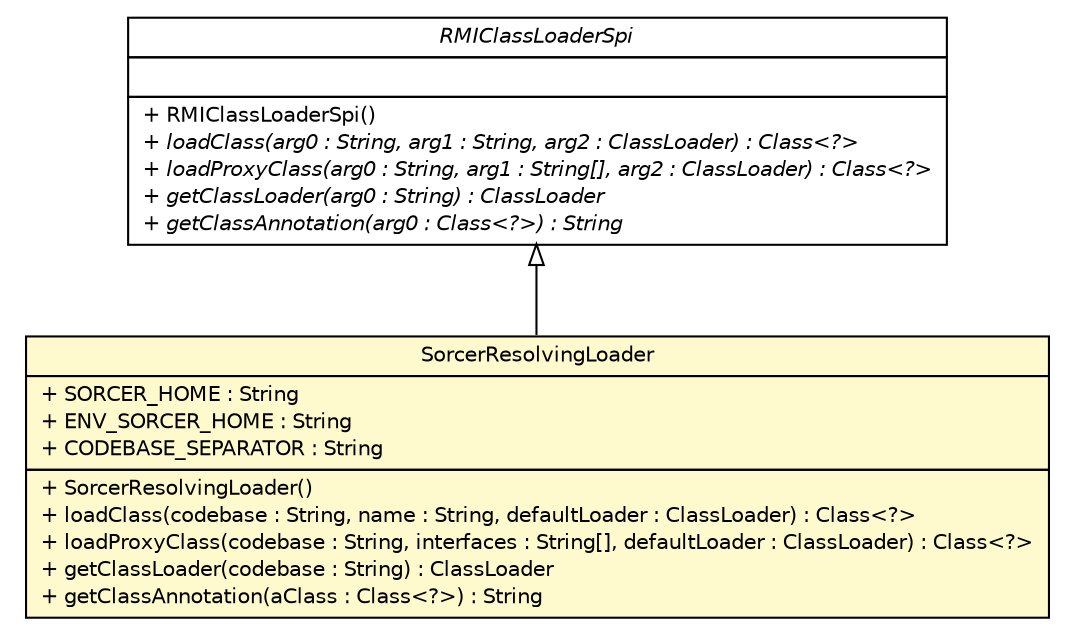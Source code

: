 #!/usr/local/bin/dot
#
# Class diagram 
# Generated by UMLGraph version R5_6 (http://www.umlgraph.org/)
#

digraph G {
	edge [fontname="Helvetica",fontsize=10,labelfontname="Helvetica",labelfontsize=10];
	node [fontname="Helvetica",fontsize=10,shape=plaintext];
	nodesep=0.25;
	ranksep=0.5;
	// sorcer.rio.rmi.SorcerResolvingLoader
	c520762 [label=<<table title="sorcer.rio.rmi.SorcerResolvingLoader" border="0" cellborder="1" cellspacing="0" cellpadding="2" port="p" bgcolor="lemonChiffon" href="./SorcerResolvingLoader.html">
		<tr><td><table border="0" cellspacing="0" cellpadding="1">
<tr><td align="center" balign="center"> SorcerResolvingLoader </td></tr>
		</table></td></tr>
		<tr><td><table border="0" cellspacing="0" cellpadding="1">
<tr><td align="left" balign="left"> + SORCER_HOME : String </td></tr>
<tr><td align="left" balign="left"> + ENV_SORCER_HOME : String </td></tr>
<tr><td align="left" balign="left"> + CODEBASE_SEPARATOR : String </td></tr>
		</table></td></tr>
		<tr><td><table border="0" cellspacing="0" cellpadding="1">
<tr><td align="left" balign="left"> + SorcerResolvingLoader() </td></tr>
<tr><td align="left" balign="left"> + loadClass(codebase : String, name : String, defaultLoader : ClassLoader) : Class&lt;?&gt; </td></tr>
<tr><td align="left" balign="left"> + loadProxyClass(codebase : String, interfaces : String[], defaultLoader : ClassLoader) : Class&lt;?&gt; </td></tr>
<tr><td align="left" balign="left"> + getClassLoader(codebase : String) : ClassLoader </td></tr>
<tr><td align="left" balign="left"> + getClassAnnotation(aClass : Class&lt;?&gt;) : String </td></tr>
		</table></td></tr>
		</table>>, URL="./SorcerResolvingLoader.html", fontname="Helvetica", fontcolor="black", fontsize=10.0];
	//sorcer.rio.rmi.SorcerResolvingLoader extends java.rmi.server.RMIClassLoaderSpi
	c520970:p -> c520762:p [dir=back,arrowtail=empty];
	// java.rmi.server.RMIClassLoaderSpi
	c520970 [label=<<table title="java.rmi.server.RMIClassLoaderSpi" border="0" cellborder="1" cellspacing="0" cellpadding="2" port="p" href="http://docs.oracle.com/javase/7/docs/api/java/rmi/server/RMIClassLoaderSpi.html">
		<tr><td><table border="0" cellspacing="0" cellpadding="1">
<tr><td align="center" balign="center"><font face="Helvetica-Oblique"> RMIClassLoaderSpi </font></td></tr>
		</table></td></tr>
		<tr><td><table border="0" cellspacing="0" cellpadding="1">
<tr><td align="left" balign="left">  </td></tr>
		</table></td></tr>
		<tr><td><table border="0" cellspacing="0" cellpadding="1">
<tr><td align="left" balign="left"> + RMIClassLoaderSpi() </td></tr>
<tr><td align="left" balign="left"><font face="Helvetica-Oblique" point-size="10.0"> + loadClass(arg0 : String, arg1 : String, arg2 : ClassLoader) : Class&lt;?&gt; </font></td></tr>
<tr><td align="left" balign="left"><font face="Helvetica-Oblique" point-size="10.0"> + loadProxyClass(arg0 : String, arg1 : String[], arg2 : ClassLoader) : Class&lt;?&gt; </font></td></tr>
<tr><td align="left" balign="left"><font face="Helvetica-Oblique" point-size="10.0"> + getClassLoader(arg0 : String) : ClassLoader </font></td></tr>
<tr><td align="left" balign="left"><font face="Helvetica-Oblique" point-size="10.0"> + getClassAnnotation(arg0 : Class&lt;?&gt;) : String </font></td></tr>
		</table></td></tr>
		</table>>, URL="http://docs.oracle.com/javase/7/docs/api/java/rmi/server/RMIClassLoaderSpi.html", fontname="Helvetica", fontcolor="black", fontsize=10.0];
}

